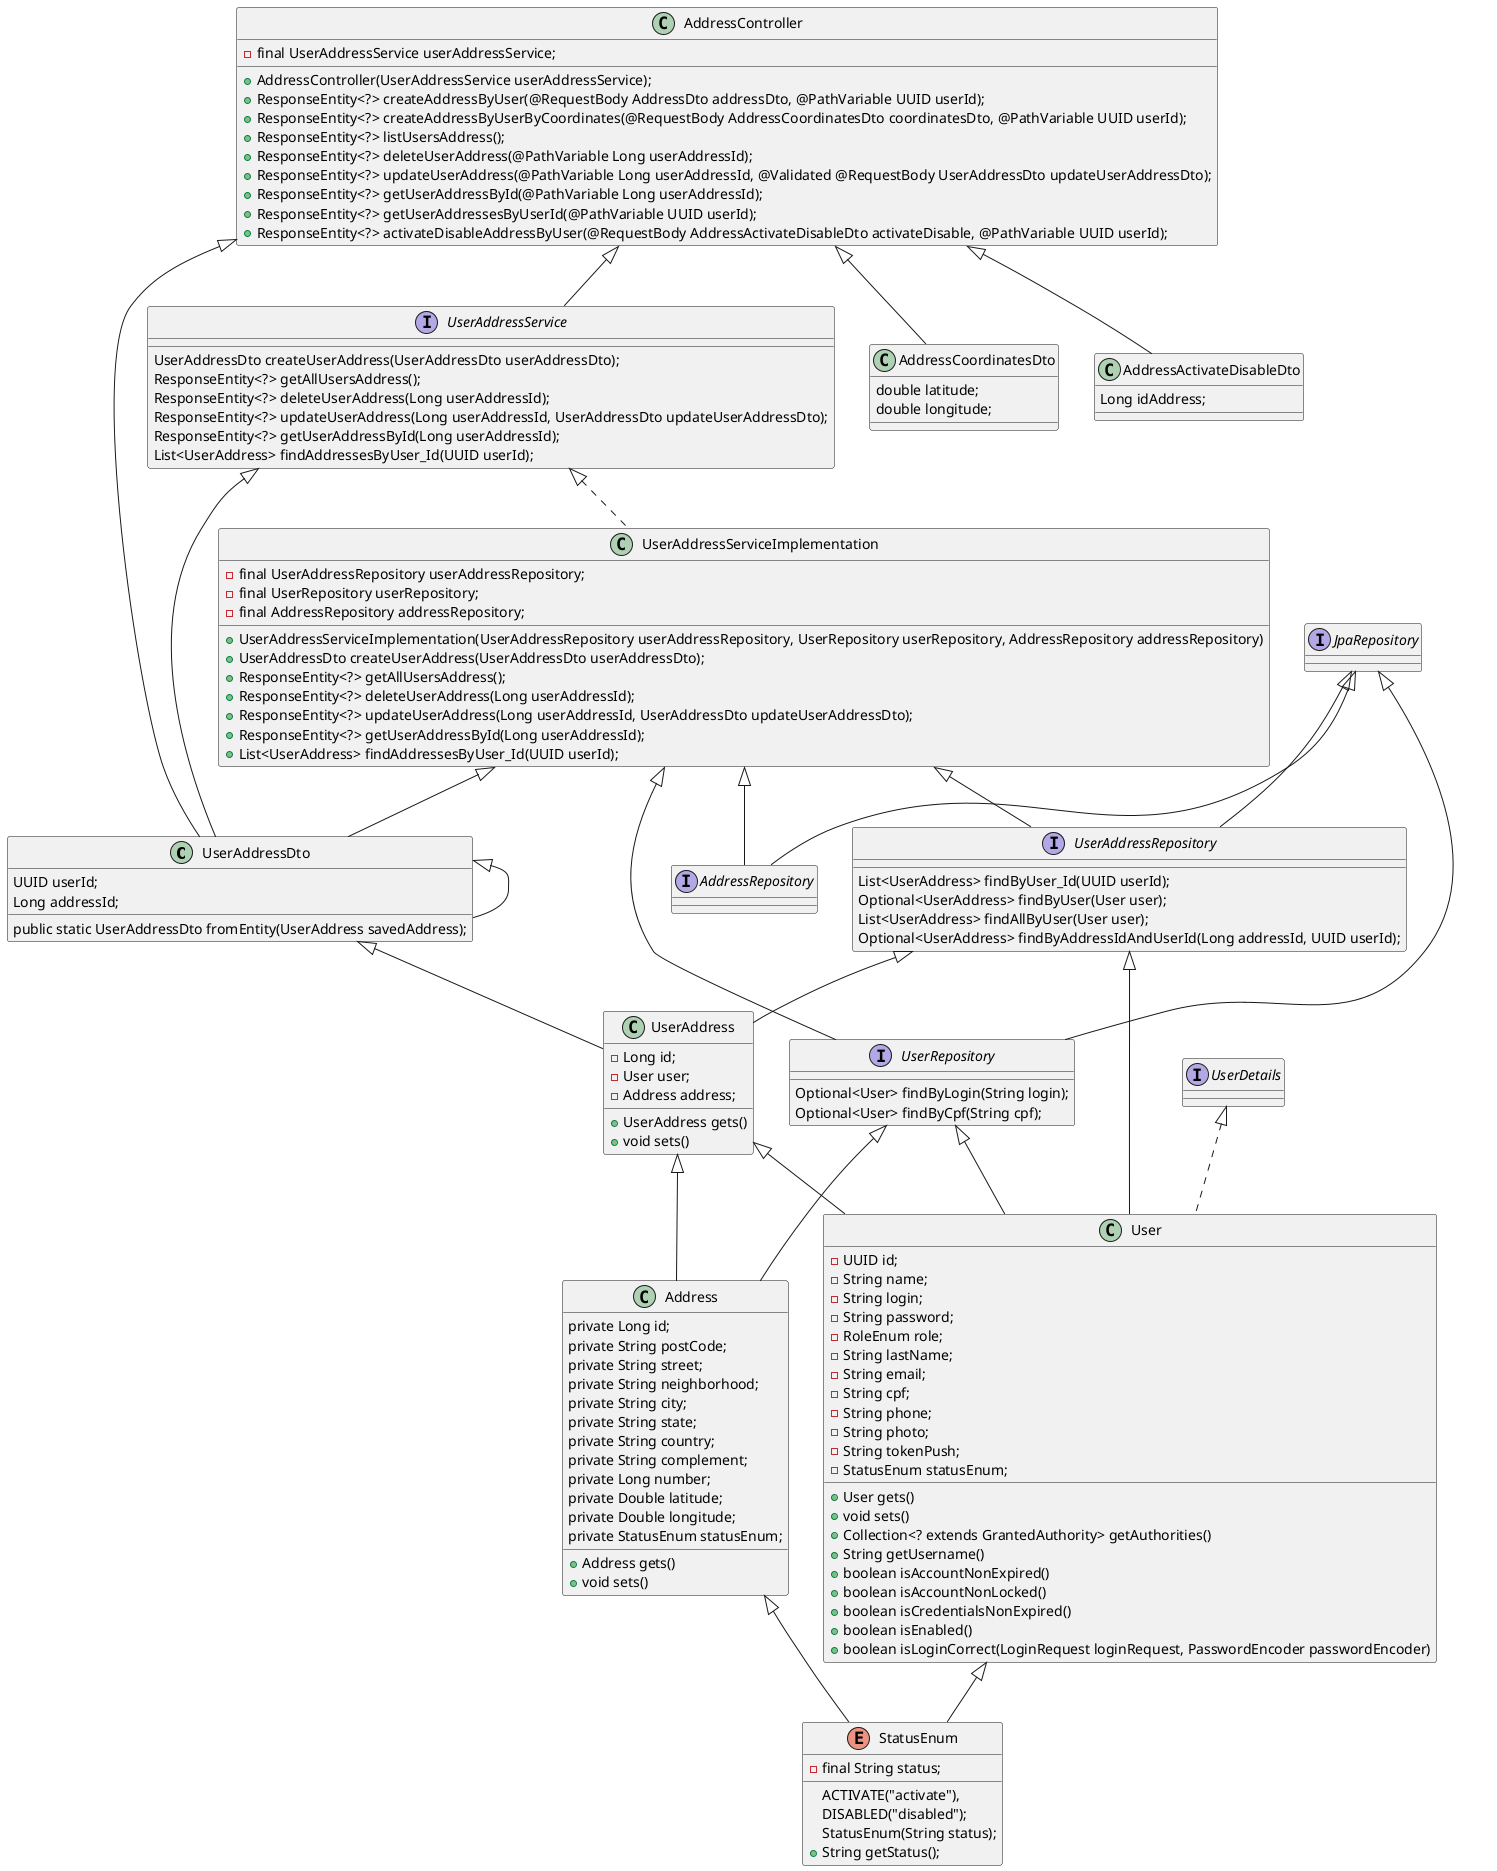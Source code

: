 @startuml
'https://plantuml.com/class-diagram

UserAddressDto <|-- UserAddressDto
UserAddressDto <|-- UserAddress
class UserAddressDto {
    UUID userId;
    Long addressId;
    public static UserAddressDto fromEntity(UserAddress savedAddress);
}

UserAddressRepository <|-- UserAddress
UserAddressRepository <|-- User
interface UserAddressRepository extends JpaRepository<UserAddress, Long> {
    List<UserAddress> findByUser_Id(UUID userId);
    Optional<UserAddress> findByUser(User user);
    List<UserAddress> findAllByUser(User user);
    Optional<UserAddress> findByAddressIdAndUserId(Long addressId, UUID userId);
}

UserRepository <|-- User
interface UserRepository extends JpaRepository<User, UUID> {
    Optional<User> findByLogin(String login);
    Optional<User> findByCpf(String cpf);
}

UserRepository <|-- Address
interface AddressRepository extends JpaRepository<Address, Long> {
}

UserAddressServiceImplementation <|-- UserAddressRepository
UserAddressServiceImplementation <|-- UserRepository
UserAddressServiceImplementation <|-- AddressRepository
UserAddressServiceImplementation <|-- UserAddressDto
class UserAddressServiceImplementation implements UserAddressService {
    - final UserAddressRepository userAddressRepository;
    - final UserRepository userRepository;
    - final AddressRepository addressRepository;

    + UserAddressServiceImplementation(UserAddressRepository userAddressRepository, UserRepository userRepository, AddressRepository addressRepository)
    + UserAddressDto createUserAddress(UserAddressDto userAddressDto);
    + ResponseEntity<?> getAllUsersAddress();
    + ResponseEntity<?> deleteUserAddress(Long userAddressId);
    + ResponseEntity<?> updateUserAddress(Long userAddressId, UserAddressDto updateUserAddressDto);
    + ResponseEntity<?> getUserAddressById(Long userAddressId);
    + List<UserAddress> findAddressesByUser_Id(UUID userId);
}

UserAddressService <|-- UserAddressDto
interface UserAddressService {
    UserAddressDto createUserAddress(UserAddressDto userAddressDto);
    ResponseEntity<?> getAllUsersAddress();
    ResponseEntity<?> deleteUserAddress(Long userAddressId);
    ResponseEntity<?> updateUserAddress(Long userAddressId, UserAddressDto updateUserAddressDto);
    ResponseEntity<?> getUserAddressById(Long userAddressId);
    List<UserAddress> findAddressesByUser_Id(UUID userId);
}

class AddressCoordinatesDto {
    double latitude;
    double longitude;
}

class AddressActivateDisableDto{
    Long idAddress;
}


AddressController <|-- UserAddressService
AddressController <|-- AddressCoordinatesDto
AddressController <|-- UserAddressDto
AddressController <|-- AddressActivateDisableDto
class AddressController {
    - final UserAddressService userAddressService;
    + AddressController(UserAddressService userAddressService);
    + ResponseEntity<?> createAddressByUser(@RequestBody AddressDto addressDto, @PathVariable UUID userId);
    + ResponseEntity<?> createAddressByUserByCoordinates(@RequestBody AddressCoordinatesDto coordinatesDto, @PathVariable UUID userId);
    + ResponseEntity<?> listUsersAddress();
    + ResponseEntity<?> deleteUserAddress(@PathVariable Long userAddressId);
    + ResponseEntity<?> updateUserAddress(@PathVariable Long userAddressId, @Validated @RequestBody UserAddressDto updateUserAddressDto);
    + ResponseEntity<?> getUserAddressById(@PathVariable Long userAddressId);
    + ResponseEntity<?> getUserAddressesByUserId(@PathVariable UUID userId);
    + ResponseEntity<?> activateDisableAddressByUser(@RequestBody AddressActivateDisableDto activateDisable, @PathVariable UUID userId);
}

enum StatusEnum {
    ACTIVATE("activate"),
    DISABLED("disabled");
    - final String status;
    StatusEnum(String status);
    + String getStatus();
}

UserAddress <|-- Address
UserAddress <|-- User
class UserAddress {
    - Long id;
    - User user;
    - Address address;
    + UserAddress gets()
    + void sets()
}

Address <|-- StatusEnum
class Address {
    private Long id;
    private String postCode;
    private String street;
    private String neighborhood;
    private String city;
    private String state;
    private String country;
    private String complement;
    private Long number;
    private Double latitude;
    private Double longitude;
    private StatusEnum statusEnum;
    + Address gets()
    + void sets()
}

User <|-- StatusEnum
class User implements UserDetails {
    - UUID id;
    - String name;
    - String login;
    - String password;
    - RoleEnum role;
    - String lastName;
    - String email;
    - String cpf;
    - String phone;
    - String photo;
    - String tokenPush;
    - StatusEnum statusEnum;
    + User gets()
    + void sets()
    + Collection<? extends GrantedAuthority> getAuthorities()
    + String getUsername()
    + boolean isAccountNonExpired()
    + boolean isAccountNonLocked()
    + boolean isCredentialsNonExpired()
    + boolean isEnabled()
    + boolean isLoginCorrect(LoginRequest loginRequest, PasswordEncoder passwordEncoder)
}
@enduml